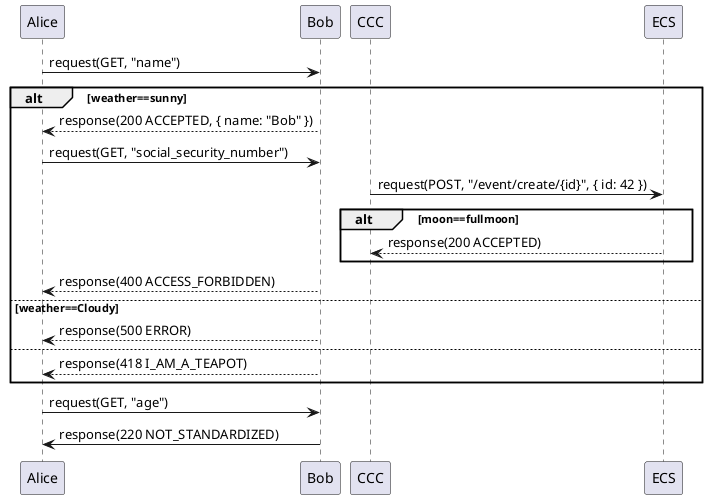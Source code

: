 @startuml

Alice -> Bob : request(GET, "name")

alt weather==sunny
	Bob --> Alice : response(200 ACCEPTED, { name: "Bob" })
	
	Alice -> Bob : request(GET, "social_security_number")

	CCC -> ECS : request(POST, "/event/create/{id}", { id: 42 })
	
	alt moon==fullmoon
		return response(200 ACCEPTED)
	end

	Bob --> Alice : response(400 ACCESS_FORBIDDEN)
else weather==Cloudy
	Bob --> Alice : response(500 ERROR)
else
	Bob --> Alice : response(418 I_AM_A_TEAPOT)
end

Alice -> Bob : request(GET, "age")
Bob -> Alice : response(220 NOT_STANDARDIZED)

@enduml